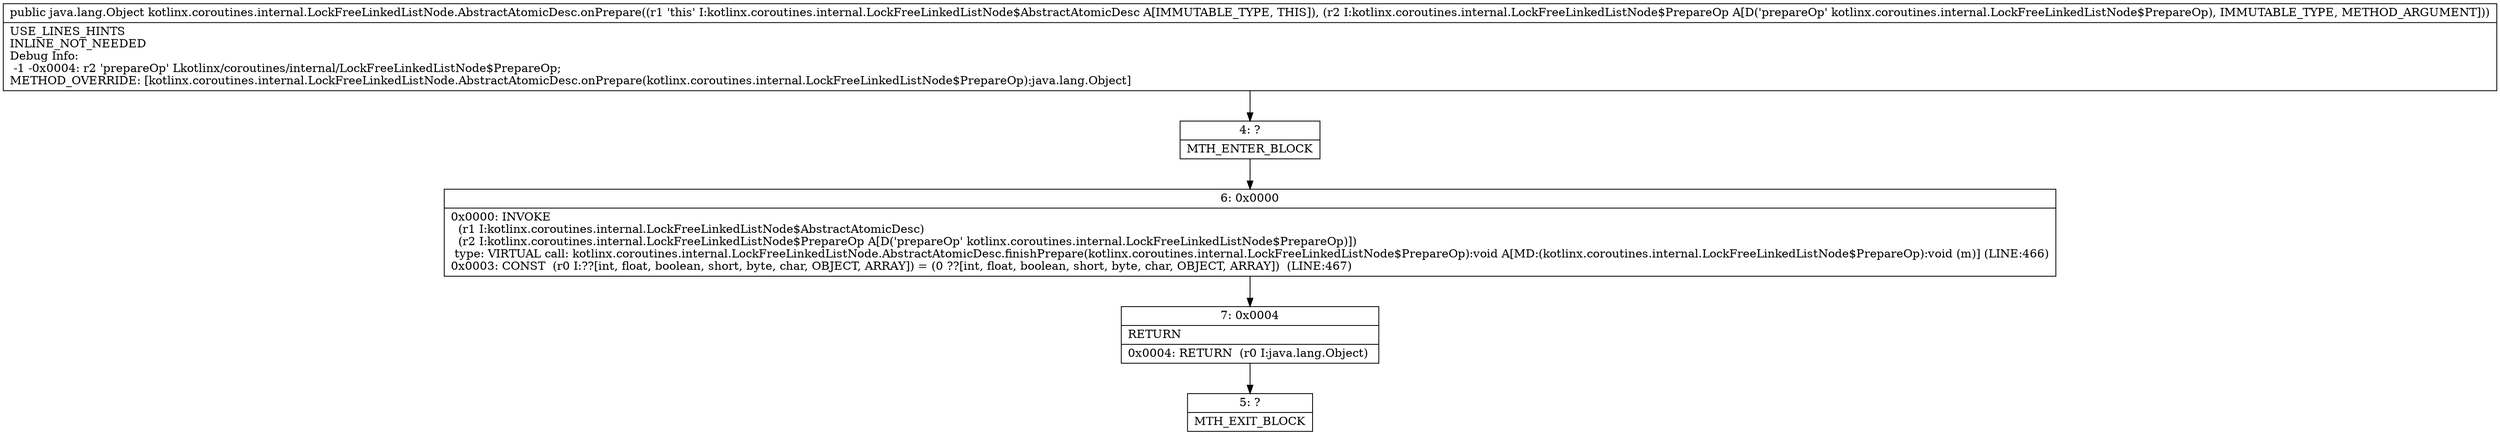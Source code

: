 digraph "CFG forkotlinx.coroutines.internal.LockFreeLinkedListNode.AbstractAtomicDesc.onPrepare(Lkotlinx\/coroutines\/internal\/LockFreeLinkedListNode$PrepareOp;)Ljava\/lang\/Object;" {
Node_4 [shape=record,label="{4\:\ ?|MTH_ENTER_BLOCK\l}"];
Node_6 [shape=record,label="{6\:\ 0x0000|0x0000: INVOKE  \l  (r1 I:kotlinx.coroutines.internal.LockFreeLinkedListNode$AbstractAtomicDesc)\l  (r2 I:kotlinx.coroutines.internal.LockFreeLinkedListNode$PrepareOp A[D('prepareOp' kotlinx.coroutines.internal.LockFreeLinkedListNode$PrepareOp)])\l type: VIRTUAL call: kotlinx.coroutines.internal.LockFreeLinkedListNode.AbstractAtomicDesc.finishPrepare(kotlinx.coroutines.internal.LockFreeLinkedListNode$PrepareOp):void A[MD:(kotlinx.coroutines.internal.LockFreeLinkedListNode$PrepareOp):void (m)] (LINE:466)\l0x0003: CONST  (r0 I:??[int, float, boolean, short, byte, char, OBJECT, ARRAY]) = (0 ??[int, float, boolean, short, byte, char, OBJECT, ARRAY])  (LINE:467)\l}"];
Node_7 [shape=record,label="{7\:\ 0x0004|RETURN\l|0x0004: RETURN  (r0 I:java.lang.Object) \l}"];
Node_5 [shape=record,label="{5\:\ ?|MTH_EXIT_BLOCK\l}"];
MethodNode[shape=record,label="{public java.lang.Object kotlinx.coroutines.internal.LockFreeLinkedListNode.AbstractAtomicDesc.onPrepare((r1 'this' I:kotlinx.coroutines.internal.LockFreeLinkedListNode$AbstractAtomicDesc A[IMMUTABLE_TYPE, THIS]), (r2 I:kotlinx.coroutines.internal.LockFreeLinkedListNode$PrepareOp A[D('prepareOp' kotlinx.coroutines.internal.LockFreeLinkedListNode$PrepareOp), IMMUTABLE_TYPE, METHOD_ARGUMENT]))  | USE_LINES_HINTS\lINLINE_NOT_NEEDED\lDebug Info:\l  \-1 \-0x0004: r2 'prepareOp' Lkotlinx\/coroutines\/internal\/LockFreeLinkedListNode$PrepareOp;\lMETHOD_OVERRIDE: [kotlinx.coroutines.internal.LockFreeLinkedListNode.AbstractAtomicDesc.onPrepare(kotlinx.coroutines.internal.LockFreeLinkedListNode$PrepareOp):java.lang.Object]\l}"];
MethodNode -> Node_4;Node_4 -> Node_6;
Node_6 -> Node_7;
Node_7 -> Node_5;
}

